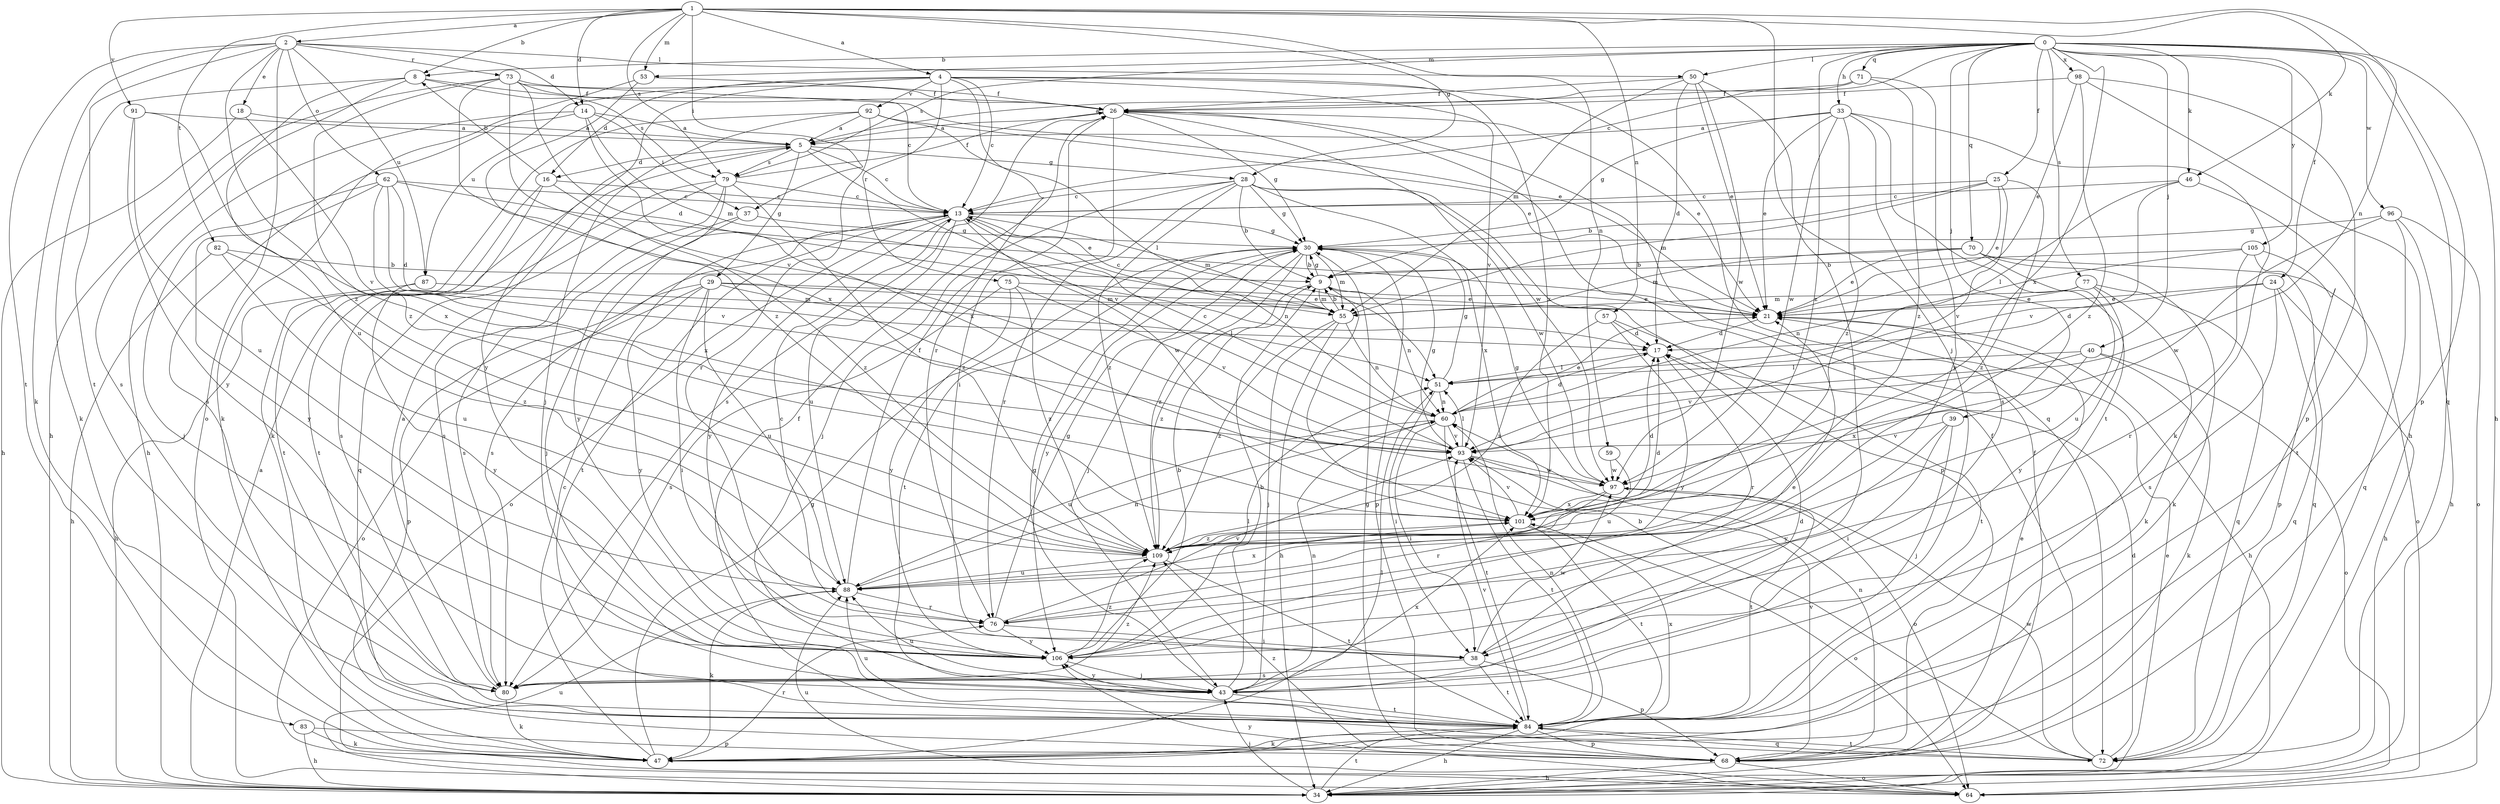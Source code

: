 strict digraph  {
0;
1;
2;
4;
5;
8;
9;
13;
14;
16;
17;
18;
21;
24;
25;
26;
28;
29;
30;
33;
34;
37;
38;
39;
40;
43;
46;
47;
50;
51;
53;
55;
57;
59;
60;
62;
64;
68;
70;
71;
72;
73;
75;
76;
77;
79;
80;
82;
83;
84;
87;
88;
91;
92;
93;
96;
97;
98;
101;
105;
106;
109;
0 -> 8  [label=b];
0 -> 13  [label=c];
0 -> 24  [label=f];
0 -> 25  [label=f];
0 -> 33  [label=h];
0 -> 34  [label=h];
0 -> 39  [label=j];
0 -> 40  [label=j];
0 -> 46  [label=k];
0 -> 50  [label=l];
0 -> 53  [label=m];
0 -> 68  [label=p];
0 -> 70  [label=q];
0 -> 71  [label=q];
0 -> 72  [label=q];
0 -> 77  [label=s];
0 -> 79  [label=s];
0 -> 96  [label=w];
0 -> 98  [label=x];
0 -> 101  [label=x];
0 -> 105  [label=y];
0 -> 109  [label=z];
1 -> 2  [label=a];
1 -> 4  [label=a];
1 -> 8  [label=b];
1 -> 14  [label=d];
1 -> 28  [label=g];
1 -> 37  [label=i];
1 -> 43  [label=j];
1 -> 46  [label=k];
1 -> 53  [label=m];
1 -> 57  [label=n];
1 -> 59  [label=n];
1 -> 60  [label=n];
1 -> 79  [label=s];
1 -> 82  [label=t];
1 -> 91  [label=v];
2 -> 14  [label=d];
2 -> 18  [label=e];
2 -> 47  [label=k];
2 -> 50  [label=l];
2 -> 62  [label=o];
2 -> 64  [label=o];
2 -> 73  [label=r];
2 -> 83  [label=t];
2 -> 84  [label=t];
2 -> 87  [label=u];
2 -> 109  [label=z];
4 -> 13  [label=c];
4 -> 16  [label=d];
4 -> 72  [label=q];
4 -> 75  [label=r];
4 -> 76  [label=r];
4 -> 87  [label=u];
4 -> 92  [label=v];
4 -> 93  [label=v];
4 -> 101  [label=x];
4 -> 106  [label=y];
5 -> 13  [label=c];
5 -> 16  [label=d];
5 -> 28  [label=g];
5 -> 29  [label=g];
5 -> 79  [label=s];
5 -> 93  [label=v];
8 -> 26  [label=f];
8 -> 47  [label=k];
8 -> 79  [label=s];
8 -> 80  [label=s];
8 -> 88  [label=u];
9 -> 21  [label=e];
9 -> 30  [label=g];
9 -> 55  [label=m];
9 -> 60  [label=n];
9 -> 109  [label=z];
13 -> 30  [label=g];
13 -> 55  [label=m];
13 -> 60  [label=n];
13 -> 64  [label=o];
13 -> 80  [label=s];
13 -> 84  [label=t];
13 -> 88  [label=u];
13 -> 97  [label=w];
13 -> 106  [label=y];
14 -> 5  [label=a];
14 -> 34  [label=h];
14 -> 37  [label=i];
14 -> 55  [label=m];
14 -> 80  [label=s];
14 -> 101  [label=x];
16 -> 8  [label=b];
16 -> 13  [label=c];
16 -> 80  [label=s];
16 -> 84  [label=t];
16 -> 109  [label=z];
17 -> 51  [label=l];
17 -> 76  [label=r];
18 -> 5  [label=a];
18 -> 34  [label=h];
18 -> 93  [label=v];
21 -> 17  [label=d];
21 -> 34  [label=h];
24 -> 17  [label=d];
24 -> 21  [label=e];
24 -> 34  [label=h];
24 -> 72  [label=q];
24 -> 80  [label=s];
25 -> 9  [label=b];
25 -> 13  [label=c];
25 -> 21  [label=e];
25 -> 55  [label=m];
25 -> 93  [label=v];
25 -> 109  [label=z];
26 -> 5  [label=a];
26 -> 21  [label=e];
26 -> 30  [label=g];
26 -> 38  [label=i];
26 -> 80  [label=s];
26 -> 97  [label=w];
28 -> 9  [label=b];
28 -> 13  [label=c];
28 -> 30  [label=g];
28 -> 43  [label=j];
28 -> 68  [label=p];
28 -> 76  [label=r];
28 -> 97  [label=w];
28 -> 101  [label=x];
28 -> 109  [label=z];
29 -> 21  [label=e];
29 -> 38  [label=i];
29 -> 51  [label=l];
29 -> 55  [label=m];
29 -> 64  [label=o];
29 -> 68  [label=p];
29 -> 88  [label=u];
29 -> 106  [label=y];
30 -> 9  [label=b];
30 -> 43  [label=j];
30 -> 55  [label=m];
30 -> 68  [label=p];
30 -> 84  [label=t];
30 -> 106  [label=y];
30 -> 109  [label=z];
33 -> 5  [label=a];
33 -> 21  [label=e];
33 -> 30  [label=g];
33 -> 47  [label=k];
33 -> 80  [label=s];
33 -> 84  [label=t];
33 -> 97  [label=w];
33 -> 109  [label=z];
34 -> 5  [label=a];
34 -> 21  [label=e];
34 -> 26  [label=f];
34 -> 43  [label=j];
34 -> 84  [label=t];
34 -> 88  [label=u];
37 -> 30  [label=g];
37 -> 43  [label=j];
37 -> 80  [label=s];
38 -> 21  [label=e];
38 -> 68  [label=p];
38 -> 80  [label=s];
38 -> 84  [label=t];
38 -> 97  [label=w];
39 -> 38  [label=i];
39 -> 43  [label=j];
39 -> 93  [label=v];
39 -> 106  [label=y];
40 -> 47  [label=k];
40 -> 51  [label=l];
40 -> 64  [label=o];
40 -> 93  [label=v];
40 -> 101  [label=x];
43 -> 9  [label=b];
43 -> 17  [label=d];
43 -> 30  [label=g];
43 -> 60  [label=n];
43 -> 84  [label=t];
43 -> 88  [label=u];
43 -> 101  [label=x];
43 -> 106  [label=y];
46 -> 13  [label=c];
46 -> 51  [label=l];
46 -> 84  [label=t];
46 -> 93  [label=v];
47 -> 13  [label=c];
47 -> 30  [label=g];
47 -> 51  [label=l];
47 -> 76  [label=r];
50 -> 17  [label=d];
50 -> 21  [label=e];
50 -> 26  [label=f];
50 -> 38  [label=i];
50 -> 55  [label=m];
50 -> 97  [label=w];
51 -> 30  [label=g];
51 -> 38  [label=i];
51 -> 60  [label=n];
53 -> 26  [label=f];
53 -> 47  [label=k];
53 -> 109  [label=z];
55 -> 9  [label=b];
55 -> 13  [label=c];
55 -> 34  [label=h];
55 -> 43  [label=j];
55 -> 60  [label=n];
55 -> 109  [label=z];
57 -> 17  [label=d];
57 -> 84  [label=t];
57 -> 106  [label=y];
57 -> 109  [label=z];
59 -> 88  [label=u];
59 -> 97  [label=w];
60 -> 13  [label=c];
60 -> 17  [label=d];
60 -> 21  [label=e];
60 -> 38  [label=i];
60 -> 84  [label=t];
60 -> 88  [label=u];
60 -> 93  [label=v];
62 -> 13  [label=c];
62 -> 17  [label=d];
62 -> 21  [label=e];
62 -> 43  [label=j];
62 -> 93  [label=v];
62 -> 101  [label=x];
62 -> 106  [label=y];
64 -> 88  [label=u];
64 -> 106  [label=y];
68 -> 21  [label=e];
68 -> 30  [label=g];
68 -> 34  [label=h];
68 -> 60  [label=n];
68 -> 64  [label=o];
68 -> 93  [label=v];
68 -> 109  [label=z];
70 -> 9  [label=b];
70 -> 21  [label=e];
70 -> 47  [label=k];
70 -> 55  [label=m];
70 -> 64  [label=o];
70 -> 88  [label=u];
71 -> 5  [label=a];
71 -> 26  [label=f];
71 -> 106  [label=y];
71 -> 109  [label=z];
72 -> 9  [label=b];
72 -> 17  [label=d];
72 -> 26  [label=f];
72 -> 84  [label=t];
72 -> 97  [label=w];
73 -> 13  [label=c];
73 -> 17  [label=d];
73 -> 21  [label=e];
73 -> 26  [label=f];
73 -> 34  [label=h];
73 -> 93  [label=v];
73 -> 101  [label=x];
73 -> 109  [label=z];
75 -> 21  [label=e];
75 -> 80  [label=s];
75 -> 93  [label=v];
75 -> 106  [label=y];
75 -> 109  [label=z];
76 -> 13  [label=c];
76 -> 30  [label=g];
76 -> 38  [label=i];
76 -> 93  [label=v];
76 -> 106  [label=y];
77 -> 21  [label=e];
77 -> 47  [label=k];
77 -> 55  [label=m];
77 -> 72  [label=q];
77 -> 106  [label=y];
79 -> 13  [label=c];
79 -> 26  [label=f];
79 -> 72  [label=q];
79 -> 80  [label=s];
79 -> 84  [label=t];
79 -> 106  [label=y];
79 -> 109  [label=z];
80 -> 5  [label=a];
80 -> 47  [label=k];
80 -> 109  [label=z];
82 -> 9  [label=b];
82 -> 34  [label=h];
82 -> 88  [label=u];
82 -> 109  [label=z];
83 -> 34  [label=h];
83 -> 47  [label=k];
83 -> 68  [label=p];
84 -> 26  [label=f];
84 -> 34  [label=h];
84 -> 47  [label=k];
84 -> 60  [label=n];
84 -> 68  [label=p];
84 -> 72  [label=q];
84 -> 88  [label=u];
84 -> 93  [label=v];
84 -> 101  [label=x];
87 -> 34  [label=h];
87 -> 55  [label=m];
87 -> 106  [label=y];
88 -> 26  [label=f];
88 -> 47  [label=k];
88 -> 60  [label=n];
88 -> 76  [label=r];
88 -> 101  [label=x];
91 -> 5  [label=a];
91 -> 88  [label=u];
91 -> 101  [label=x];
91 -> 106  [label=y];
92 -> 5  [label=a];
92 -> 21  [label=e];
92 -> 43  [label=j];
92 -> 47  [label=k];
92 -> 51  [label=l];
92 -> 76  [label=r];
93 -> 30  [label=g];
93 -> 51  [label=l];
93 -> 64  [label=o];
93 -> 84  [label=t];
93 -> 97  [label=w];
96 -> 30  [label=g];
96 -> 34  [label=h];
96 -> 64  [label=o];
96 -> 72  [label=q];
96 -> 97  [label=w];
97 -> 30  [label=g];
97 -> 76  [label=r];
97 -> 84  [label=t];
97 -> 101  [label=x];
98 -> 21  [label=e];
98 -> 26  [label=f];
98 -> 34  [label=h];
98 -> 68  [label=p];
98 -> 109  [label=z];
101 -> 17  [label=d];
101 -> 64  [label=o];
101 -> 84  [label=t];
101 -> 93  [label=v];
101 -> 109  [label=z];
105 -> 9  [label=b];
105 -> 60  [label=n];
105 -> 68  [label=p];
105 -> 72  [label=q];
105 -> 76  [label=r];
106 -> 9  [label=b];
106 -> 43  [label=j];
106 -> 51  [label=l];
106 -> 109  [label=z];
109 -> 17  [label=d];
109 -> 84  [label=t];
109 -> 88  [label=u];
}
